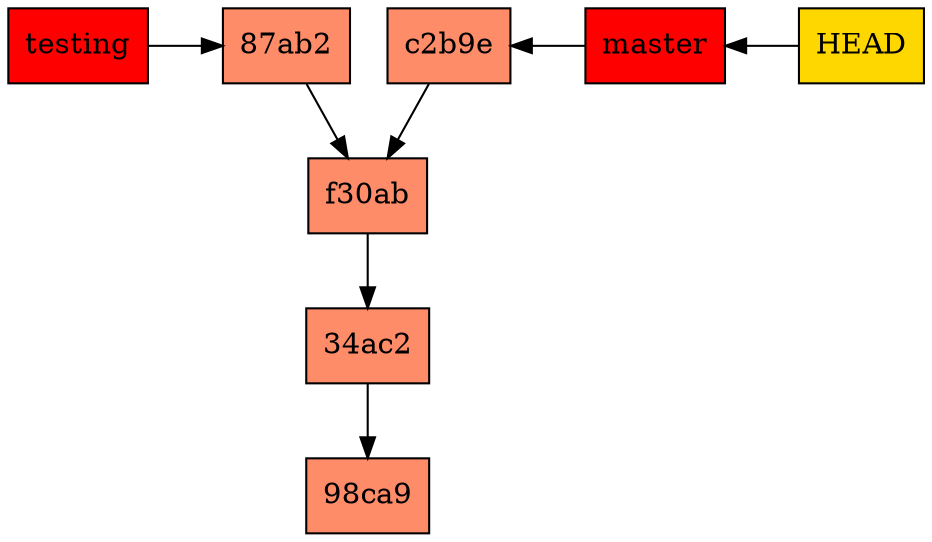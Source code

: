 digraph git {
    graph [dpi=300]
    rankdir="TD"

    commit1 [label="98ca9", shape="rect", style="filled", fillcolor="salmon1"]
    commit2 [label="34ac2", shape="rect", style="filled", fillcolor="salmon1"]
    commit3 [label="f30ab", shape="rect", style="filled", fillcolor="salmon1"]
    commit4 [label="87ab2", shape="rect", style="filled", fillcolor="salmon1"]
    commit5 [label="c2b9e", shape="rect", style="filled", fillcolor="salmon1"]
    testing [label="testing", shape="rect", style="filled", fillcolor="red"]
    master [label="master", shape="rect", style="filled", fillcolor="red"]
    head [label="HEAD", shape="rect", style="filled", fillcolor="gold"]

    {rank="same"; head; master; commit5; commit4; testing;}
    {rank="same"; commit1} 
    {rank="same"; commit2}
    {rank="same"; commit3}  

    commit2 -> commit1 [minlen=1]
    commit3 -> commit2 [minlen=1]
    commit4 -> commit3 [minlen=1]
    commit5 -> commit3 [minlen=1]

    testing -> commit4 [minlen=2]
    master -> commit5 [minlen=2, constraint=false]
    head -> master [minlen=2, constraint=false]
}